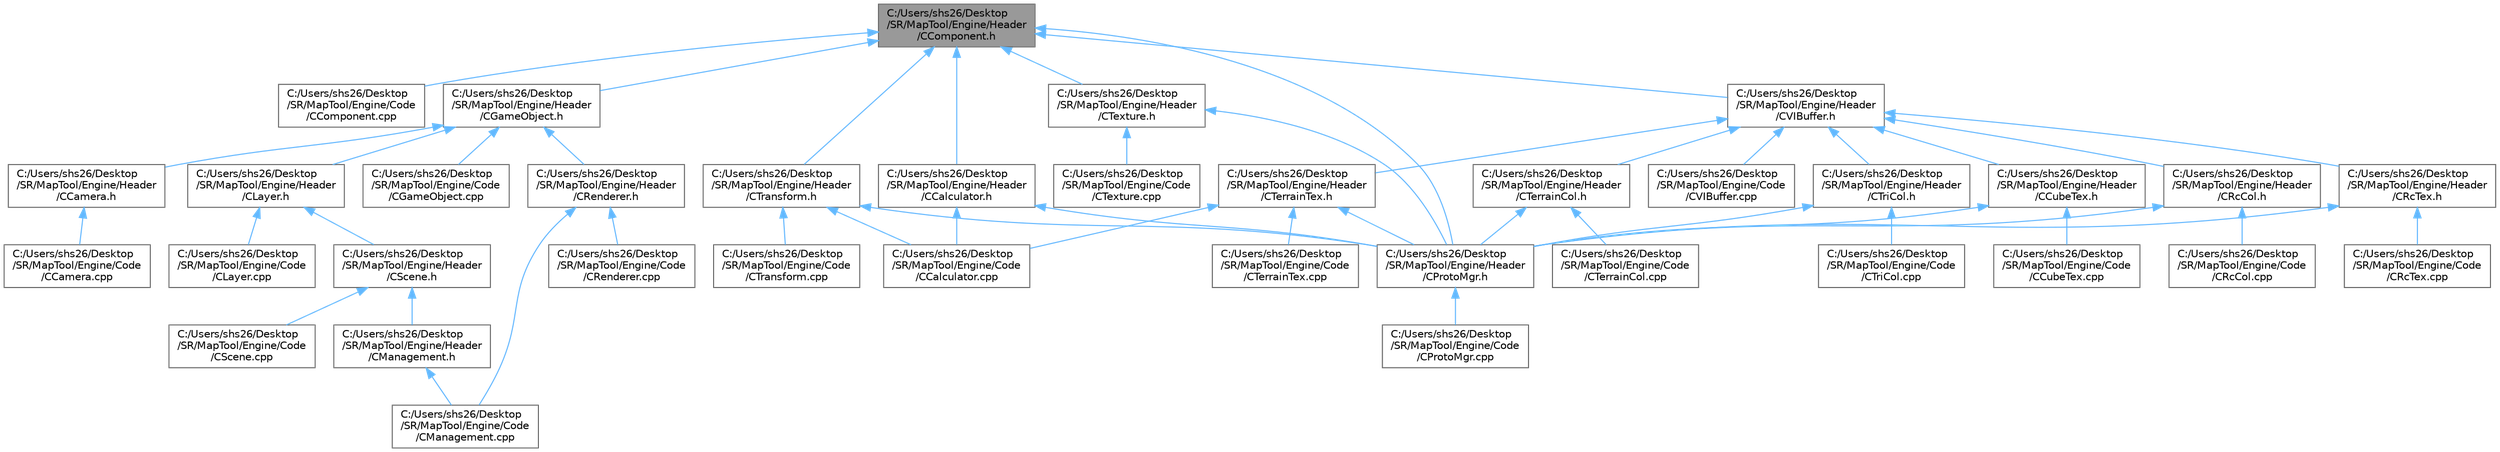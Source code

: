 digraph "C:/Users/shs26/Desktop/SR/MapTool/Engine/Header/CComponent.h"
{
 // LATEX_PDF_SIZE
  bgcolor="transparent";
  edge [fontname=Helvetica,fontsize=10,labelfontname=Helvetica,labelfontsize=10];
  node [fontname=Helvetica,fontsize=10,shape=box,height=0.2,width=0.4];
  Node1 [id="Node000001",label="C:/Users/shs26/Desktop\l/SR/MapTool/Engine/Header\l/CComponent.h",height=0.2,width=0.4,color="gray40", fillcolor="grey60", style="filled", fontcolor="black",tooltip=" "];
  Node1 -> Node2 [id="edge48_Node000001_Node000002",dir="back",color="steelblue1",style="solid",tooltip=" "];
  Node2 [id="Node000002",label="C:/Users/shs26/Desktop\l/SR/MapTool/Engine/Code\l/CComponent.cpp",height=0.2,width=0.4,color="grey40", fillcolor="white", style="filled",URL="$_c_component_8cpp.html",tooltip=" "];
  Node1 -> Node3 [id="edge49_Node000001_Node000003",dir="back",color="steelblue1",style="solid",tooltip=" "];
  Node3 [id="Node000003",label="C:/Users/shs26/Desktop\l/SR/MapTool/Engine/Header\l/CCalculator.h",height=0.2,width=0.4,color="grey40", fillcolor="white", style="filled",URL="$_c_calculator_8h.html",tooltip=" "];
  Node3 -> Node4 [id="edge50_Node000003_Node000004",dir="back",color="steelblue1",style="solid",tooltip=" "];
  Node4 [id="Node000004",label="C:/Users/shs26/Desktop\l/SR/MapTool/Engine/Code\l/CCalculator.cpp",height=0.2,width=0.4,color="grey40", fillcolor="white", style="filled",URL="$_c_calculator_8cpp.html",tooltip=" "];
  Node3 -> Node5 [id="edge51_Node000003_Node000005",dir="back",color="steelblue1",style="solid",tooltip=" "];
  Node5 [id="Node000005",label="C:/Users/shs26/Desktop\l/SR/MapTool/Engine/Header\l/CProtoMgr.h",height=0.2,width=0.4,color="grey40", fillcolor="white", style="filled",URL="$_c_proto_mgr_8h.html",tooltip=" "];
  Node5 -> Node6 [id="edge52_Node000005_Node000006",dir="back",color="steelblue1",style="solid",tooltip=" "];
  Node6 [id="Node000006",label="C:/Users/shs26/Desktop\l/SR/MapTool/Engine/Code\l/CProtoMgr.cpp",height=0.2,width=0.4,color="grey40", fillcolor="white", style="filled",URL="$_c_proto_mgr_8cpp.html",tooltip=" "];
  Node1 -> Node7 [id="edge53_Node000001_Node000007",dir="back",color="steelblue1",style="solid",tooltip=" "];
  Node7 [id="Node000007",label="C:/Users/shs26/Desktop\l/SR/MapTool/Engine/Header\l/CGameObject.h",height=0.2,width=0.4,color="grey40", fillcolor="white", style="filled",URL="$_c_game_object_8h.html",tooltip=" "];
  Node7 -> Node8 [id="edge54_Node000007_Node000008",dir="back",color="steelblue1",style="solid",tooltip=" "];
  Node8 [id="Node000008",label="C:/Users/shs26/Desktop\l/SR/MapTool/Engine/Code\l/CGameObject.cpp",height=0.2,width=0.4,color="grey40", fillcolor="white", style="filled",URL="$_c_game_object_8cpp.html",tooltip=" "];
  Node7 -> Node9 [id="edge55_Node000007_Node000009",dir="back",color="steelblue1",style="solid",tooltip=" "];
  Node9 [id="Node000009",label="C:/Users/shs26/Desktop\l/SR/MapTool/Engine/Header\l/CCamera.h",height=0.2,width=0.4,color="grey40", fillcolor="white", style="filled",URL="$_c_camera_8h.html",tooltip=" "];
  Node9 -> Node10 [id="edge56_Node000009_Node000010",dir="back",color="steelblue1",style="solid",tooltip=" "];
  Node10 [id="Node000010",label="C:/Users/shs26/Desktop\l/SR/MapTool/Engine/Code\l/CCamera.cpp",height=0.2,width=0.4,color="grey40", fillcolor="white", style="filled",URL="$_c_camera_8cpp.html",tooltip=" "];
  Node7 -> Node11 [id="edge57_Node000007_Node000011",dir="back",color="steelblue1",style="solid",tooltip=" "];
  Node11 [id="Node000011",label="C:/Users/shs26/Desktop\l/SR/MapTool/Engine/Header\l/CLayer.h",height=0.2,width=0.4,color="grey40", fillcolor="white", style="filled",URL="$_c_layer_8h.html",tooltip=" "];
  Node11 -> Node12 [id="edge58_Node000011_Node000012",dir="back",color="steelblue1",style="solid",tooltip=" "];
  Node12 [id="Node000012",label="C:/Users/shs26/Desktop\l/SR/MapTool/Engine/Code\l/CLayer.cpp",height=0.2,width=0.4,color="grey40", fillcolor="white", style="filled",URL="$_c_layer_8cpp.html",tooltip=" "];
  Node11 -> Node13 [id="edge59_Node000011_Node000013",dir="back",color="steelblue1",style="solid",tooltip=" "];
  Node13 [id="Node000013",label="C:/Users/shs26/Desktop\l/SR/MapTool/Engine/Header\l/CScene.h",height=0.2,width=0.4,color="grey40", fillcolor="white", style="filled",URL="$_c_scene_8h.html",tooltip=" "];
  Node13 -> Node14 [id="edge60_Node000013_Node000014",dir="back",color="steelblue1",style="solid",tooltip=" "];
  Node14 [id="Node000014",label="C:/Users/shs26/Desktop\l/SR/MapTool/Engine/Code\l/CScene.cpp",height=0.2,width=0.4,color="grey40", fillcolor="white", style="filled",URL="$_c_scene_8cpp.html",tooltip=" "];
  Node13 -> Node15 [id="edge61_Node000013_Node000015",dir="back",color="steelblue1",style="solid",tooltip=" "];
  Node15 [id="Node000015",label="C:/Users/shs26/Desktop\l/SR/MapTool/Engine/Header\l/CManagement.h",height=0.2,width=0.4,color="grey40", fillcolor="white", style="filled",URL="$_c_management_8h.html",tooltip=" "];
  Node15 -> Node16 [id="edge62_Node000015_Node000016",dir="back",color="steelblue1",style="solid",tooltip=" "];
  Node16 [id="Node000016",label="C:/Users/shs26/Desktop\l/SR/MapTool/Engine/Code\l/CManagement.cpp",height=0.2,width=0.4,color="grey40", fillcolor="white", style="filled",URL="$_c_management_8cpp.html",tooltip=" "];
  Node7 -> Node17 [id="edge63_Node000007_Node000017",dir="back",color="steelblue1",style="solid",tooltip=" "];
  Node17 [id="Node000017",label="C:/Users/shs26/Desktop\l/SR/MapTool/Engine/Header\l/CRenderer.h",height=0.2,width=0.4,color="grey40", fillcolor="white", style="filled",URL="$_c_renderer_8h.html",tooltip=" "];
  Node17 -> Node16 [id="edge64_Node000017_Node000016",dir="back",color="steelblue1",style="solid",tooltip=" "];
  Node17 -> Node18 [id="edge65_Node000017_Node000018",dir="back",color="steelblue1",style="solid",tooltip=" "];
  Node18 [id="Node000018",label="C:/Users/shs26/Desktop\l/SR/MapTool/Engine/Code\l/CRenderer.cpp",height=0.2,width=0.4,color="grey40", fillcolor="white", style="filled",URL="$_c_renderer_8cpp.html",tooltip=" "];
  Node1 -> Node5 [id="edge66_Node000001_Node000005",dir="back",color="steelblue1",style="solid",tooltip=" "];
  Node1 -> Node19 [id="edge67_Node000001_Node000019",dir="back",color="steelblue1",style="solid",tooltip=" "];
  Node19 [id="Node000019",label="C:/Users/shs26/Desktop\l/SR/MapTool/Engine/Header\l/CTexture.h",height=0.2,width=0.4,color="grey40", fillcolor="white", style="filled",URL="$_c_texture_8h.html",tooltip=" "];
  Node19 -> Node20 [id="edge68_Node000019_Node000020",dir="back",color="steelblue1",style="solid",tooltip=" "];
  Node20 [id="Node000020",label="C:/Users/shs26/Desktop\l/SR/MapTool/Engine/Code\l/CTexture.cpp",height=0.2,width=0.4,color="grey40", fillcolor="white", style="filled",URL="$_c_texture_8cpp.html",tooltip=" "];
  Node19 -> Node5 [id="edge69_Node000019_Node000005",dir="back",color="steelblue1",style="solid",tooltip=" "];
  Node1 -> Node21 [id="edge70_Node000001_Node000021",dir="back",color="steelblue1",style="solid",tooltip=" "];
  Node21 [id="Node000021",label="C:/Users/shs26/Desktop\l/SR/MapTool/Engine/Header\l/CTransform.h",height=0.2,width=0.4,color="grey40", fillcolor="white", style="filled",URL="$_c_transform_8h.html",tooltip=" "];
  Node21 -> Node4 [id="edge71_Node000021_Node000004",dir="back",color="steelblue1",style="solid",tooltip=" "];
  Node21 -> Node22 [id="edge72_Node000021_Node000022",dir="back",color="steelblue1",style="solid",tooltip=" "];
  Node22 [id="Node000022",label="C:/Users/shs26/Desktop\l/SR/MapTool/Engine/Code\l/CTransform.cpp",height=0.2,width=0.4,color="grey40", fillcolor="white", style="filled",URL="$_c_transform_8cpp.html",tooltip=" "];
  Node21 -> Node5 [id="edge73_Node000021_Node000005",dir="back",color="steelblue1",style="solid",tooltip=" "];
  Node1 -> Node23 [id="edge74_Node000001_Node000023",dir="back",color="steelblue1",style="solid",tooltip=" "];
  Node23 [id="Node000023",label="C:/Users/shs26/Desktop\l/SR/MapTool/Engine/Header\l/CVIBuffer.h",height=0.2,width=0.4,color="grey40", fillcolor="white", style="filled",URL="$_c_v_i_buffer_8h.html",tooltip=" "];
  Node23 -> Node24 [id="edge75_Node000023_Node000024",dir="back",color="steelblue1",style="solid",tooltip=" "];
  Node24 [id="Node000024",label="C:/Users/shs26/Desktop\l/SR/MapTool/Engine/Code\l/CVIBuffer.cpp",height=0.2,width=0.4,color="grey40", fillcolor="white", style="filled",URL="$_c_v_i_buffer_8cpp.html",tooltip=" "];
  Node23 -> Node25 [id="edge76_Node000023_Node000025",dir="back",color="steelblue1",style="solid",tooltip=" "];
  Node25 [id="Node000025",label="C:/Users/shs26/Desktop\l/SR/MapTool/Engine/Header\l/CCubeTex.h",height=0.2,width=0.4,color="grey40", fillcolor="white", style="filled",URL="$_c_cube_tex_8h.html",tooltip=" "];
  Node25 -> Node26 [id="edge77_Node000025_Node000026",dir="back",color="steelblue1",style="solid",tooltip=" "];
  Node26 [id="Node000026",label="C:/Users/shs26/Desktop\l/SR/MapTool/Engine/Code\l/CCubeTex.cpp",height=0.2,width=0.4,color="grey40", fillcolor="white", style="filled",URL="$_c_cube_tex_8cpp.html",tooltip=" "];
  Node25 -> Node5 [id="edge78_Node000025_Node000005",dir="back",color="steelblue1",style="solid",tooltip=" "];
  Node23 -> Node27 [id="edge79_Node000023_Node000027",dir="back",color="steelblue1",style="solid",tooltip=" "];
  Node27 [id="Node000027",label="C:/Users/shs26/Desktop\l/SR/MapTool/Engine/Header\l/CRcCol.h",height=0.2,width=0.4,color="grey40", fillcolor="white", style="filled",URL="$_c_rc_col_8h.html",tooltip=" "];
  Node27 -> Node28 [id="edge80_Node000027_Node000028",dir="back",color="steelblue1",style="solid",tooltip=" "];
  Node28 [id="Node000028",label="C:/Users/shs26/Desktop\l/SR/MapTool/Engine/Code\l/CRcCol.cpp",height=0.2,width=0.4,color="grey40", fillcolor="white", style="filled",URL="$_c_rc_col_8cpp.html",tooltip=" "];
  Node27 -> Node5 [id="edge81_Node000027_Node000005",dir="back",color="steelblue1",style="solid",tooltip=" "];
  Node23 -> Node29 [id="edge82_Node000023_Node000029",dir="back",color="steelblue1",style="solid",tooltip=" "];
  Node29 [id="Node000029",label="C:/Users/shs26/Desktop\l/SR/MapTool/Engine/Header\l/CRcTex.h",height=0.2,width=0.4,color="grey40", fillcolor="white", style="filled",URL="$_c_rc_tex_8h.html",tooltip=" "];
  Node29 -> Node30 [id="edge83_Node000029_Node000030",dir="back",color="steelblue1",style="solid",tooltip=" "];
  Node30 [id="Node000030",label="C:/Users/shs26/Desktop\l/SR/MapTool/Engine/Code\l/CRcTex.cpp",height=0.2,width=0.4,color="grey40", fillcolor="white", style="filled",URL="$_c_rc_tex_8cpp.html",tooltip=" "];
  Node29 -> Node5 [id="edge84_Node000029_Node000005",dir="back",color="steelblue1",style="solid",tooltip=" "];
  Node23 -> Node31 [id="edge85_Node000023_Node000031",dir="back",color="steelblue1",style="solid",tooltip=" "];
  Node31 [id="Node000031",label="C:/Users/shs26/Desktop\l/SR/MapTool/Engine/Header\l/CTerrainCol.h",height=0.2,width=0.4,color="grey40", fillcolor="white", style="filled",URL="$_c_terrain_col_8h.html",tooltip=" "];
  Node31 -> Node32 [id="edge86_Node000031_Node000032",dir="back",color="steelblue1",style="solid",tooltip=" "];
  Node32 [id="Node000032",label="C:/Users/shs26/Desktop\l/SR/MapTool/Engine/Code\l/CTerrainCol.cpp",height=0.2,width=0.4,color="grey40", fillcolor="white", style="filled",URL="$_c_terrain_col_8cpp.html",tooltip=" "];
  Node31 -> Node5 [id="edge87_Node000031_Node000005",dir="back",color="steelblue1",style="solid",tooltip=" "];
  Node23 -> Node33 [id="edge88_Node000023_Node000033",dir="back",color="steelblue1",style="solid",tooltip=" "];
  Node33 [id="Node000033",label="C:/Users/shs26/Desktop\l/SR/MapTool/Engine/Header\l/CTerrainTex.h",height=0.2,width=0.4,color="grey40", fillcolor="white", style="filled",URL="$_c_terrain_tex_8h.html",tooltip=" "];
  Node33 -> Node4 [id="edge89_Node000033_Node000004",dir="back",color="steelblue1",style="solid",tooltip=" "];
  Node33 -> Node34 [id="edge90_Node000033_Node000034",dir="back",color="steelblue1",style="solid",tooltip=" "];
  Node34 [id="Node000034",label="C:/Users/shs26/Desktop\l/SR/MapTool/Engine/Code\l/CTerrainTex.cpp",height=0.2,width=0.4,color="grey40", fillcolor="white", style="filled",URL="$_c_terrain_tex_8cpp.html",tooltip=" "];
  Node33 -> Node5 [id="edge91_Node000033_Node000005",dir="back",color="steelblue1",style="solid",tooltip=" "];
  Node23 -> Node35 [id="edge92_Node000023_Node000035",dir="back",color="steelblue1",style="solid",tooltip=" "];
  Node35 [id="Node000035",label="C:/Users/shs26/Desktop\l/SR/MapTool/Engine/Header\l/CTriCol.h",height=0.2,width=0.4,color="grey40", fillcolor="white", style="filled",URL="$_c_tri_col_8h.html",tooltip=" "];
  Node35 -> Node36 [id="edge93_Node000035_Node000036",dir="back",color="steelblue1",style="solid",tooltip=" "];
  Node36 [id="Node000036",label="C:/Users/shs26/Desktop\l/SR/MapTool/Engine/Code\l/CTriCol.cpp",height=0.2,width=0.4,color="grey40", fillcolor="white", style="filled",URL="$_c_tri_col_8cpp.html",tooltip=" "];
  Node35 -> Node5 [id="edge94_Node000035_Node000005",dir="back",color="steelblue1",style="solid",tooltip=" "];
}
